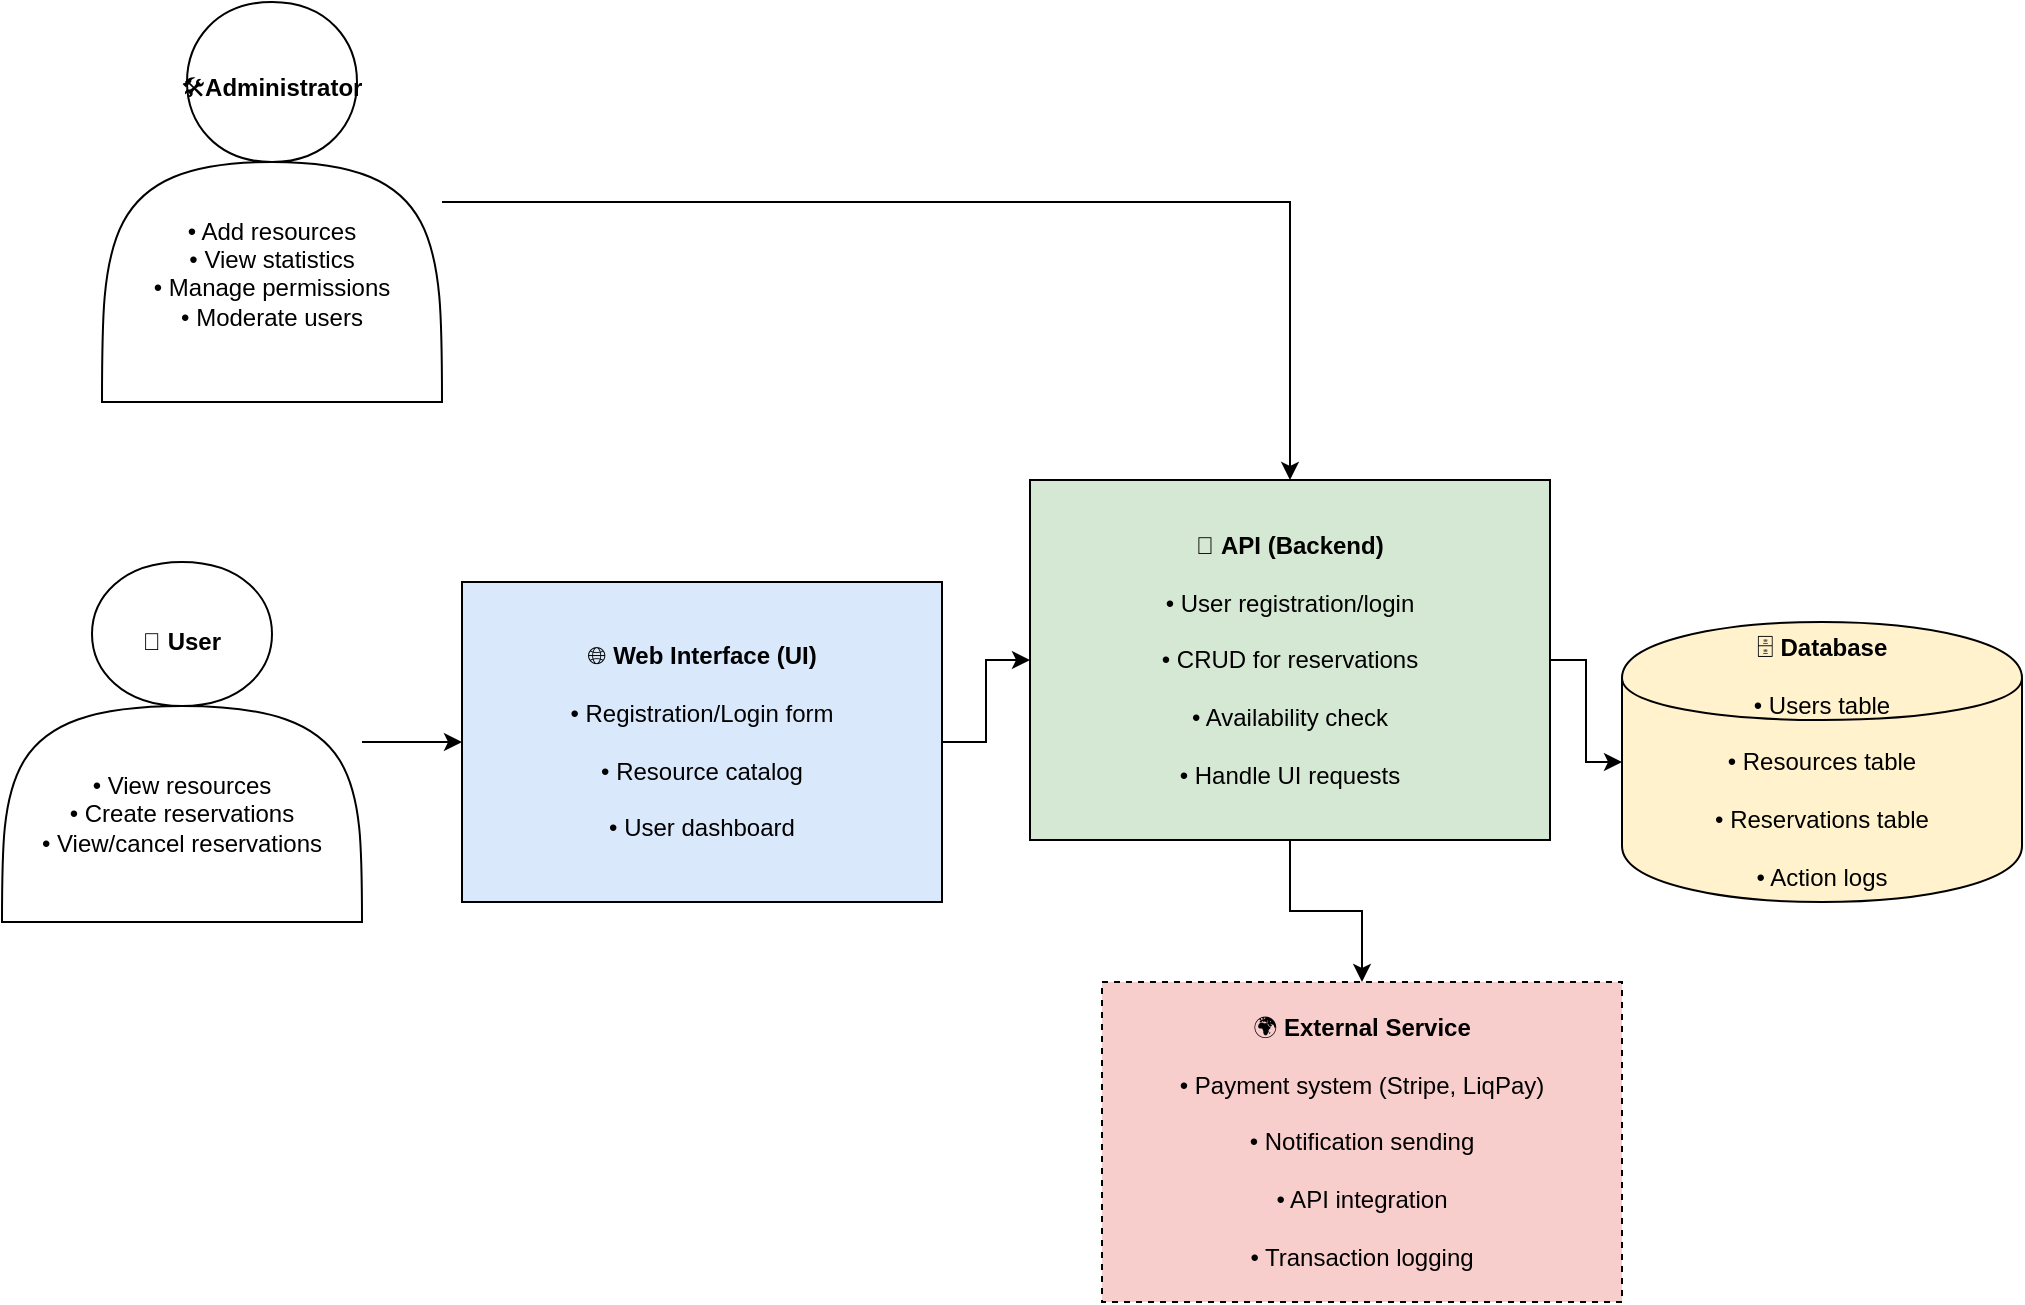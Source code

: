 <mxfile version="27.0.9">
  <diagram name="C4 System Diagram - Detailed" id="0">
    <mxGraphModel dx="1389" dy="703" grid="1" gridSize="10" guides="1" tooltips="1" connect="1" arrows="1" fold="1" page="1" pageScale="1" pageWidth="1169" pageHeight="827" math="0" shadow="0">
      <root>
        <mxCell id="0" />
        <mxCell id="1" parent="0" />
        <mxCell id="10" value="&lt;div&gt;👤&amp;nbsp;&lt;strong data-end=&quot;187&quot; data-start=&quot;179&quot;&gt;User&lt;/strong&gt;&lt;/div&gt;&lt;div&gt;&lt;br&gt;&lt;/div&gt;&lt;div&gt;&lt;br&gt;&lt;/div&gt;&lt;div&gt;&lt;br&gt;&lt;/div&gt;&lt;br&gt;• View resources&lt;br&gt;• Create reservations&lt;br&gt;• View/cancel reservations" style="shape=actor;whiteSpace=wrap;html=1;" parent="1" vertex="1">
          <mxGeometry x="10" y="370" width="180" height="180" as="geometry" />
        </mxCell>
        <mxCell id="11" value="🌐 &lt;strong data-end=&quot;288&quot; data-start=&quot;266&quot;&gt;Web Interface (UI)&lt;/strong&gt;&lt;br data-end=&quot;291&quot; data-start=&quot;288&quot;&gt;&lt;br/&gt;• Registration/Login form&lt;br data-end=&quot;319&quot; data-start=&quot;316&quot;&gt;&lt;br/&gt;• Resource catalog&lt;br data-end=&quot;340&quot; data-start=&quot;337&quot;&gt;&lt;br/&gt;• User dashboard" style="shape=rectangle;whiteSpace=wrap;html=1;fillColor=#dae8fc;" parent="1" vertex="1">
          <mxGeometry x="240" y="380" width="240" height="160" as="geometry" />
        </mxCell>
        <mxCell id="12" value="🔧 &lt;strong data-end=&quot;380&quot; data-start=&quot;363&quot;&gt;API (Backend)&lt;/strong&gt;&lt;br data-end=&quot;383&quot; data-start=&quot;380&quot;&gt;&lt;br/&gt;• User registration/login&lt;br data-end=&quot;411&quot; data-start=&quot;408&quot;&gt;&lt;br/&gt;• CRUD for reservations&lt;br data-end=&quot;437&quot; data-start=&quot;434&quot;&gt;&lt;br/&gt;• Availability check&lt;br data-end=&quot;460&quot; data-start=&quot;457&quot;&gt;&lt;br/&gt;• Handle UI requests" style="shape=rectangle;whiteSpace=wrap;html=1;fillColor=#d5e8d4;" parent="1" vertex="1">
          <mxGeometry x="524" y="329" width="260" height="180" as="geometry" />
        </mxCell>
        <mxCell id="13" value="🗄️ &lt;strong data-end=&quot;500&quot; data-start=&quot;488&quot;&gt;Database&lt;/strong&gt;&lt;br data-end=&quot;503&quot; data-start=&quot;500&quot;&gt;&lt;br/&gt;• Users table&lt;br data-end=&quot;519&quot; data-start=&quot;516&quot;&gt;&lt;br/&gt;• Resources table&lt;br data-end=&quot;539&quot; data-start=&quot;536&quot;&gt;&lt;br/&gt;• Reservations table&lt;br data-end=&quot;562&quot; data-start=&quot;559&quot;&gt;&lt;br/&gt;• Action logs" style="shape=cylinder;whiteSpace=wrap;html=1;fillColor=#fff2cc;" parent="1" vertex="1">
          <mxGeometry x="820" y="400" width="200" height="140" as="geometry" />
        </mxCell>
        <mxCell id="14" value="&lt;div&gt;🛠️&lt;strong data-end=&quot;92&quot; data-start=&quot;75&quot;&gt;Administrator&lt;/strong&gt;&lt;/div&gt;&lt;div&gt;&lt;font style=&quot;line-height: 100%;&quot;&gt;&lt;br&gt;&lt;/font&gt;&lt;/div&gt;&lt;div&gt;&lt;font style=&quot;line-height: 100%;&quot;&gt;&lt;br&gt;&lt;/font&gt;&lt;/div&gt;&lt;div&gt;&lt;font style=&quot;line-height: 100%;&quot;&gt;&lt;br&gt;&lt;/font&gt;&lt;/div&gt;&lt;div&gt;&lt;br&gt;&lt;/div&gt;&lt;div&gt;&lt;font style=&quot;line-height: 100%;&quot;&gt;• Add resources&lt;br&gt;• View statistics&lt;br&gt;• Manage permissions&lt;br&gt;• Moderate users&lt;/font&gt;&lt;/div&gt;" style="shape=actor;whiteSpace=wrap;html=1;" parent="1" vertex="1">
          <mxGeometry x="60" y="90" width="170" height="200" as="geometry" />
        </mxCell>
        <mxCell id="15" value="🌍 &lt;strong data-end=&quot;602&quot; data-start=&quot;582&quot;&gt;External Service&lt;/strong&gt;&lt;br data-end=&quot;605&quot; data-start=&quot;602&quot;&gt;&lt;br/&gt;• Payment system (Stripe, LiqPay)&lt;br data-end=&quot;641&quot; data-start=&quot;638&quot;&gt;&lt;br/&gt;• Notification sending&lt;br data-end=&quot;666&quot; data-start=&quot;663&quot;&gt;&lt;br/&gt;• API integration&lt;br data-end=&quot;686&quot; data-start=&quot;683&quot;&gt;&lt;br/&gt;• Transaction logging" style="shape=rectangle;whiteSpace=wrap;html=1;dashed=1;fillColor=#f8cecc;" parent="1" vertex="1">
          <mxGeometry x="560" y="580" width="260" height="160" as="geometry" />
        </mxCell>
        <mxCell id="16" style="edgeStyle=orthogonalEdgeStyle;rounded=0;" parent="1" source="10" target="11" edge="1">
          <mxGeometry relative="1" as="geometry" />
        </mxCell>
        <mxCell id="17" style="edgeStyle=orthogonalEdgeStyle;rounded=0;" parent="1" source="11" target="12" edge="1">
          <mxGeometry relative="1" as="geometry" />
        </mxCell>
        <mxCell id="18" style="edgeStyle=orthogonalEdgeStyle;rounded=0;" parent="1" source="12" target="13" edge="1">
          <mxGeometry relative="1" as="geometry" />
        </mxCell>
        <mxCell id="19" style="edgeStyle=orthogonalEdgeStyle;rounded=0;" parent="1" source="14" target="12" edge="1">
          <mxGeometry relative="1" as="geometry" />
        </mxCell>
        <mxCell id="20" style="edgeStyle=orthogonalEdgeStyle;rounded=0;" parent="1" source="12" target="15" edge="1">
          <mxGeometry relative="1" as="geometry" />
        </mxCell>
      </root>
    </mxGraphModel>
  </diagram>
</mxfile>
